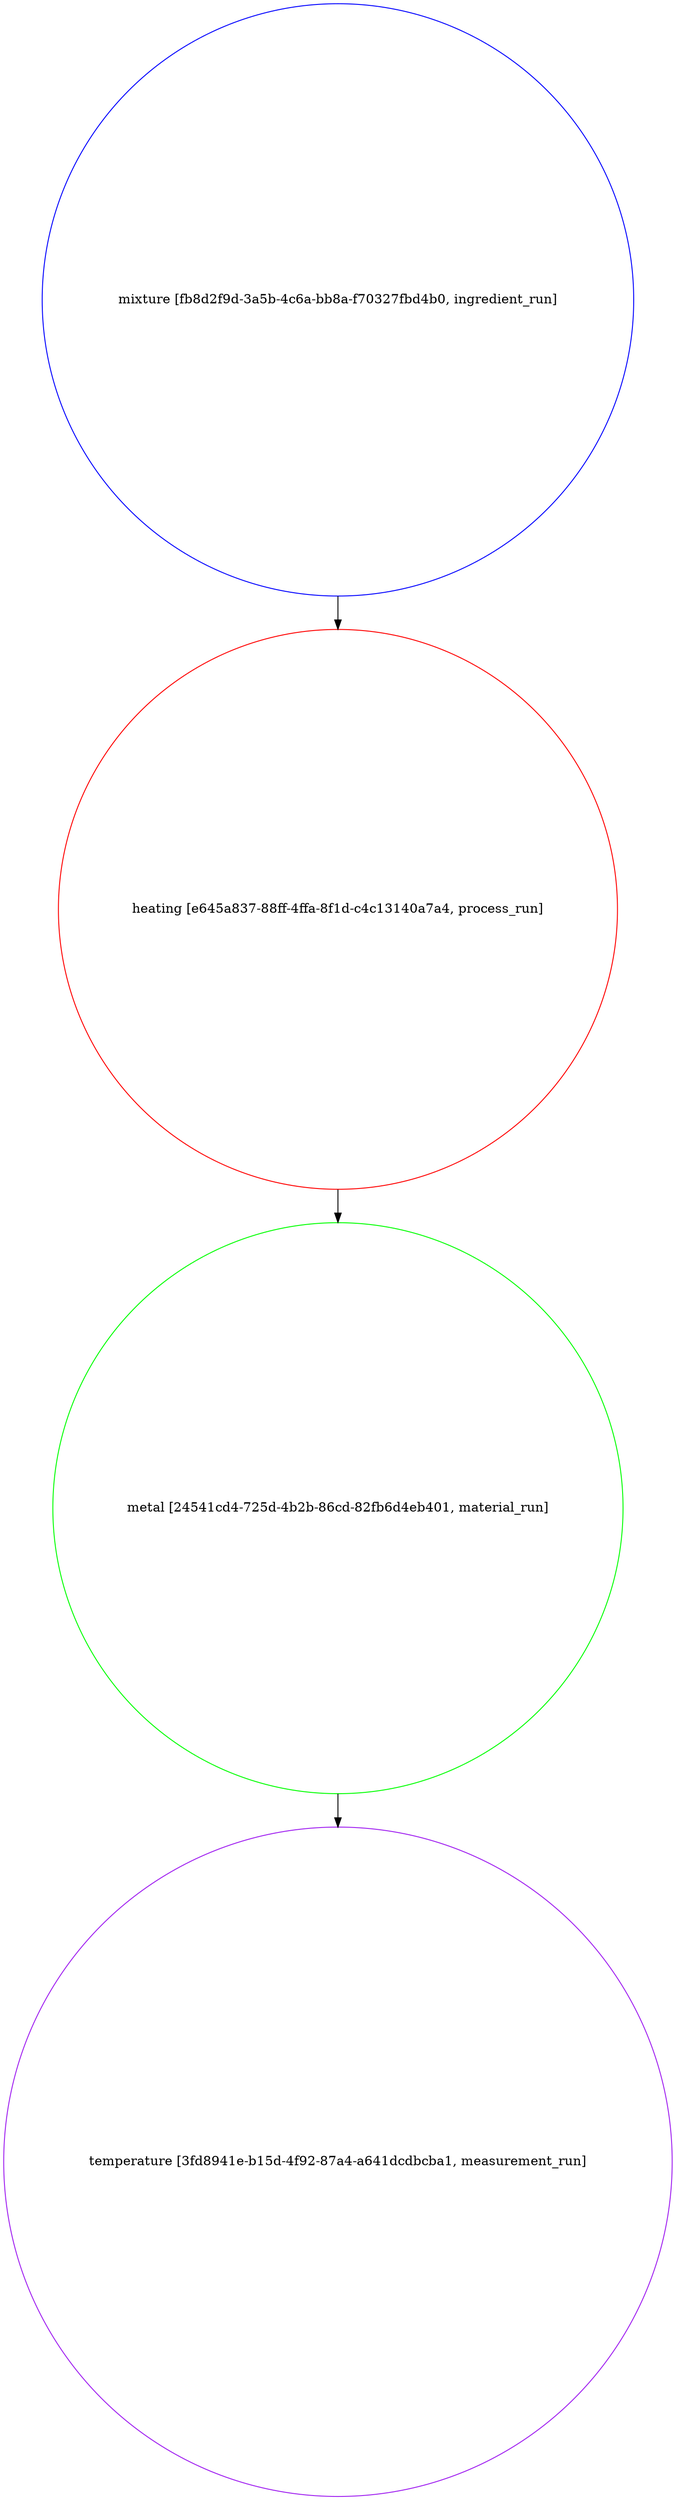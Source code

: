 strict digraph "a0e5d516-6f03-495e-808d-85495157994e" {
	graph [bb="0,0,721.44,2685.7",
		name="a0e5d516-6f03-495e-808d-85495157994e"
	];
	node [label="\N"];
	"mixture [fb8d2f9d-3a5b-4c6a-bb8a-f70327fbd4b0, ingredient_run]"	 [color=blue,
		height=8.8645,
		object="{\"absolute_quantity\": null, \"file_links\": [], \"labels\": [], \"mass_fraction\": null, \"material\": null, \"name\": \"mixture\", \"notes\": \
null, \"number_fraction\": null, \"process\": {\"id\": \"e645a837-88ff-4ffa-8f1d-c4c13140a7a4\", \"scope\": \"auto\", \"type\": \"link_by_uid\"}, \"\
spec\": {\"id\": \"559e883f-7627-4fb3-9bb7-c65c9b96818b\", \"scope\": \"auto\", \"type\": \"link_by_uid\"}, \"tags\": [], \"type\": \"ingredient_run\", \"\
uids\": {\"auto\": \"fb8d2f9d-3a5b-4c6a-bb8a-f70327fbd4b0\"}, \"volume_fraction\": null}",
		pos="360.72,2366.5",
		shape=circle,
		type=ingredient_run,
		uuid="fb8d2f9d-3a5b-4c6a-bb8a-f70327fbd4b0",
		width=8.8645];
	"heating [e645a837-88ff-4ffa-8f1d-c4c13140a7a4, process_run]"	 [color=red,
		height=8.377,
		object="{\"conditions\": [], \"file_links\": [], \"name\": \"heating\", \"notes\": null, \"parameters\": [], \"source\": null, \"spec\": {\"id\": \"6ee948d0-baf8-4872-a9ca-dfd69f7d7e32\", \"\
scope\": \"auto\", \"type\": \"link_by_uid\"}, \"tags\": [], \"type\": \"process_run\", \"uids\": {\"auto\": \"e645a837-88ff-4ffa-8f1d-c4c13140a7a4\"}}",
		pos="360.72,1709.9",
		shape=circle,
		type=process_run,
		uuid="e645a837-88ff-4ffa-8f1d-c4c13140a7a4",
		width=8.377];
	"mixture [fb8d2f9d-3a5b-4c6a-bb8a-f70327fbd4b0, ingredient_run]" -> "heating [e645a837-88ff-4ffa-8f1d-c4c13140a7a4, process_run]"	 [pos="e,360.72,2011.6 360.72,2047.3 360.72,2038.8 360.72,2030.2 360.72,2021.6"];
	"metal [24541cd4-725d-4b2b-86cd-82fb6d4eb401, material_run]"	 [color=green,
		height=8.5395,
		object="{\"file_links\": [], \"name\": \"metal\", \"notes\": null, \"process\": {\"id\": \"e645a837-88ff-4ffa-8f1d-c4c13140a7a4\", \"scope\": \"auto\", \"type\": \"\
link_by_uid\"}, \"sample_type\": \"unknown\", \"spec\": {\"id\": \"50164976-0ff5-4cb5-a870-080a4a608e26\", \"scope\": \"auto\", \"type\": \"link_by_\
uid\"}, \"tags\": [], \"type\": \"material_run\", \"uids\": {\"auto\": \"24541cd4-725d-4b2b-86cd-82fb6d4eb401\"}}",
		pos="360.72,1064.9",
		shape=circle,
		type=material_run,
		uuid="24541cd4-725d-4b2b-86cd-82fb6d4eb401",
		width=8.5395];
	"heating [e645a837-88ff-4ffa-8f1d-c4c13140a7a4, process_run]" -> "metal [24541cd4-725d-4b2b-86cd-82fb6d4eb401, material_run]"	 [pos="e,360.72,1372.7 360.72,1408.1 360.72,1399.7 360.72,1391.3 360.72,1382.9"];
	"temperature [3fd8941e-b15d-4f92-87a4-a641dcdbcba1, measurement_run]"	 [color=purple,
		height=10.02,
		object="{\"conditions\": [], \"file_links\": [], \"material\": {\"id\": \"24541cd4-725d-4b2b-86cd-82fb6d4eb401\", \"scope\": \"auto\", \"type\": \"link_by_\
uid\"}, \"name\": \"temperature\", \"notes\": null, \"parameters\": [], \"properties\": [], \"source\": null, \"spec\": {\"id\": \"be8e4ddb-b027-4766-b181-794a8cb4e31b\", \"\
scope\": \"auto\", \"type\": \"link_by_uid\"}, \"tags\": [], \"type\": \"measurement_run\", \"uids\": {\"auto\": \"3fd8941e-b15d-4f92-87a4-a641dcdbcba1\"}}",
		pos="360.72,360.72",
		shape=circle,
		type=measurement_run,
		uuid="3fd8941e-b15d-4f92-87a4-a641dcdbcba1",
		width=10.02];
	"metal [24541cd4-725d-4b2b-86cd-82fb6d4eb401, material_run]" -> "temperature [3fd8941e-b15d-4f92-87a4-a641dcdbcba1, measurement_run]"	 [pos="e,360.72,721.6 360.72,757.29 360.72,748.78 360.72,740.23 360.72,731.66"];
}
